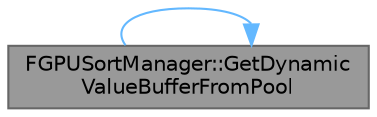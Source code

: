 digraph "FGPUSortManager::GetDynamicValueBufferFromPool"
{
 // INTERACTIVE_SVG=YES
 // LATEX_PDF_SIZE
  bgcolor="transparent";
  edge [fontname=Helvetica,fontsize=10,labelfontname=Helvetica,labelfontsize=10];
  node [fontname=Helvetica,fontsize=10,shape=box,height=0.2,width=0.4];
  rankdir="LR";
  Node1 [id="Node000001",label="FGPUSortManager::GetDynamic\lValueBufferFromPool",height=0.2,width=0.4,color="gray40", fillcolor="grey60", style="filled", fontcolor="black",tooltip="Find an unused buffer to assign to a newly created FSortBatch."];
  Node1 -> Node1 [id="edge1_Node000001_Node000001",color="steelblue1",style="solid",tooltip=" "];
}
